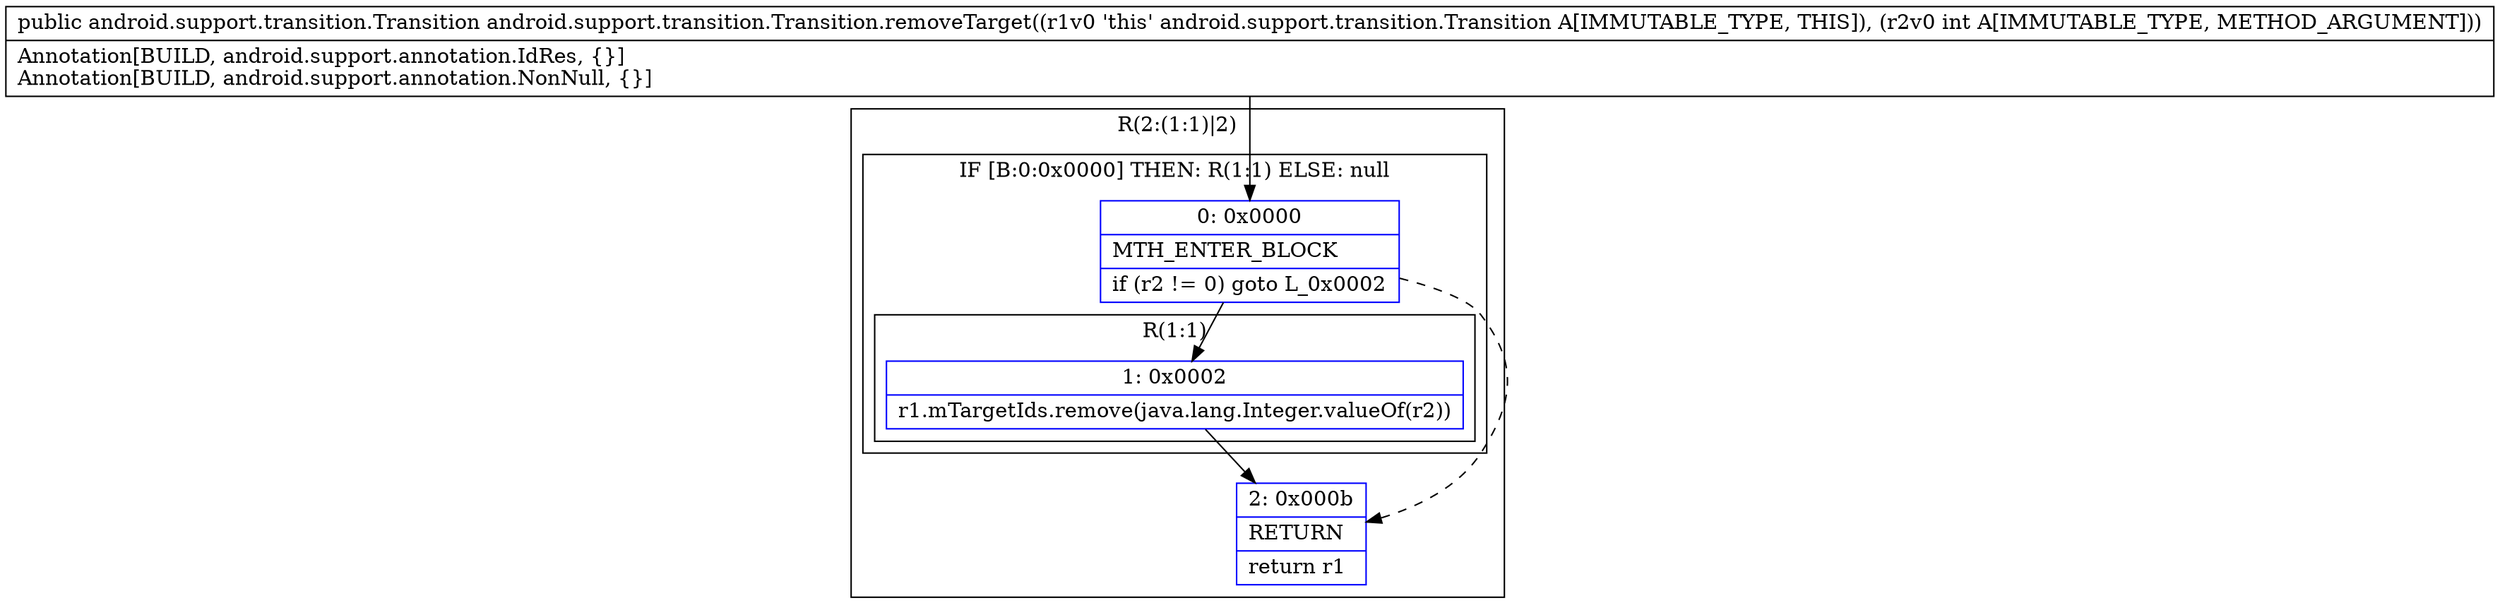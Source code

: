 digraph "CFG forandroid.support.transition.Transition.removeTarget(I)Landroid\/support\/transition\/Transition;" {
subgraph cluster_Region_1471261649 {
label = "R(2:(1:1)|2)";
node [shape=record,color=blue];
subgraph cluster_IfRegion_8904737 {
label = "IF [B:0:0x0000] THEN: R(1:1) ELSE: null";
node [shape=record,color=blue];
Node_0 [shape=record,label="{0\:\ 0x0000|MTH_ENTER_BLOCK\l|if (r2 != 0) goto L_0x0002\l}"];
subgraph cluster_Region_706480271 {
label = "R(1:1)";
node [shape=record,color=blue];
Node_1 [shape=record,label="{1\:\ 0x0002|r1.mTargetIds.remove(java.lang.Integer.valueOf(r2))\l}"];
}
}
Node_2 [shape=record,label="{2\:\ 0x000b|RETURN\l|return r1\l}"];
}
MethodNode[shape=record,label="{public android.support.transition.Transition android.support.transition.Transition.removeTarget((r1v0 'this' android.support.transition.Transition A[IMMUTABLE_TYPE, THIS]), (r2v0 int A[IMMUTABLE_TYPE, METHOD_ARGUMENT]))  | Annotation[BUILD, android.support.annotation.IdRes, \{\}]\lAnnotation[BUILD, android.support.annotation.NonNull, \{\}]\l}"];
MethodNode -> Node_0;
Node_0 -> Node_1;
Node_0 -> Node_2[style=dashed];
Node_1 -> Node_2;
}

